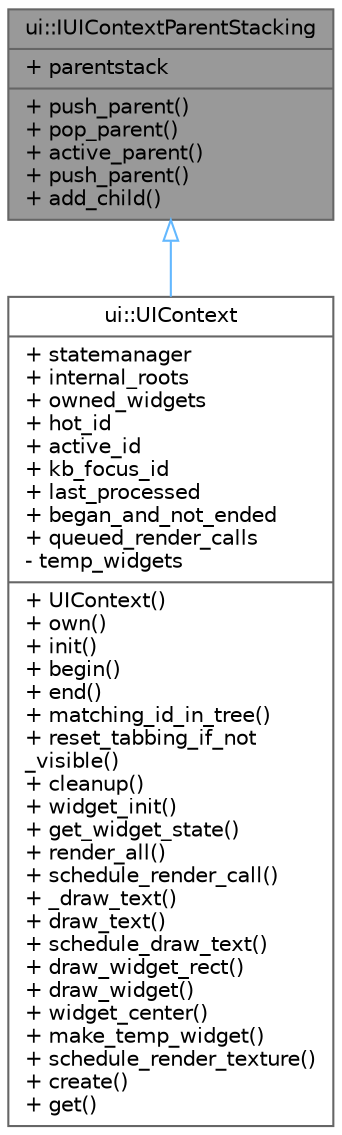 digraph "ui::IUIContextParentStacking"
{
 // LATEX_PDF_SIZE
  bgcolor="transparent";
  edge [fontname=Helvetica,fontsize=10,labelfontname=Helvetica,labelfontsize=10];
  node [fontname=Helvetica,fontsize=10,shape=box,height=0.2,width=0.4];
  Node1 [shape=record,label="{ui::IUIContextParentStacking\n|+ parentstack\l|+ push_parent()\l+ pop_parent()\l+ active_parent()\l+ push_parent()\l+ add_child()\l}",height=0.2,width=0.4,color="gray40", fillcolor="grey60", style="filled", fontcolor="black",tooltip=" "];
  Node1 -> Node2 [dir="back",color="steelblue1",style="solid",arrowtail="onormal"];
  Node2 [shape=record,label="{ui::UIContext\n|+ statemanager\l+ internal_roots\l+ owned_widgets\l+ hot_id\l+ active_id\l+ kb_focus_id\l+ last_processed\l+ began_and_not_ended\l+ queued_render_calls\l- temp_widgets\l|+ UIContext()\l+ own()\l+ init()\l+ begin()\l+ end()\l+ matching_id_in_tree()\l+ reset_tabbing_if_not\l_visible()\l+ cleanup()\l+ widget_init()\l+ get_widget_state()\l+ render_all()\l+ schedule_render_call()\l+ _draw_text()\l+ draw_text()\l+ schedule_draw_text()\l+ draw_widget_rect()\l+ draw_widget()\l+ widget_center()\l+ make_temp_widget()\l+ schedule_render_texture()\l+ create()\l+ get()\l}",height=0.2,width=0.4,color="gray40", fillcolor="white", style="filled",URL="$df/dd7/structui_1_1_u_i_context.html",tooltip=" "];
}
